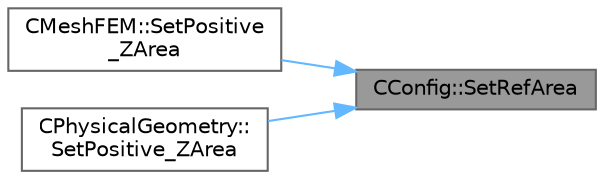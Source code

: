 digraph "CConfig::SetRefArea"
{
 // LATEX_PDF_SIZE
  bgcolor="transparent";
  edge [fontname=Helvetica,fontsize=10,labelfontname=Helvetica,labelfontsize=10];
  node [fontname=Helvetica,fontsize=10,shape=box,height=0.2,width=0.4];
  rankdir="RL";
  Node1 [id="Node000001",label="CConfig::SetRefArea",height=0.2,width=0.4,color="gray40", fillcolor="grey60", style="filled", fontcolor="black",tooltip="In case the RefArea is equal to 0 then, it is necessary to compute a reference area,..."];
  Node1 -> Node2 [id="edge1_Node000001_Node000002",dir="back",color="steelblue1",style="solid",tooltip=" "];
  Node2 [id="Node000002",label="CMeshFEM::SetPositive\l_ZArea",height=0.2,width=0.4,color="grey40", fillcolor="white", style="filled",URL="$classCMeshFEM.html#ac8927404203b7d0b9c8be44b1a012632",tooltip="Compute surface area (positive z-direction) for force coefficient non-dimensionalization."];
  Node1 -> Node3 [id="edge2_Node000001_Node000003",dir="back",color="steelblue1",style="solid",tooltip=" "];
  Node3 [id="Node000003",label="CPhysicalGeometry::\lSetPositive_ZArea",height=0.2,width=0.4,color="grey40", fillcolor="white", style="filled",URL="$classCPhysicalGeometry.html#a9c3acdee10579102b039ffe93498cc2b",tooltip="Compute surface area (positive z-direction) for force coefficient non-dimensionalization."];
}
